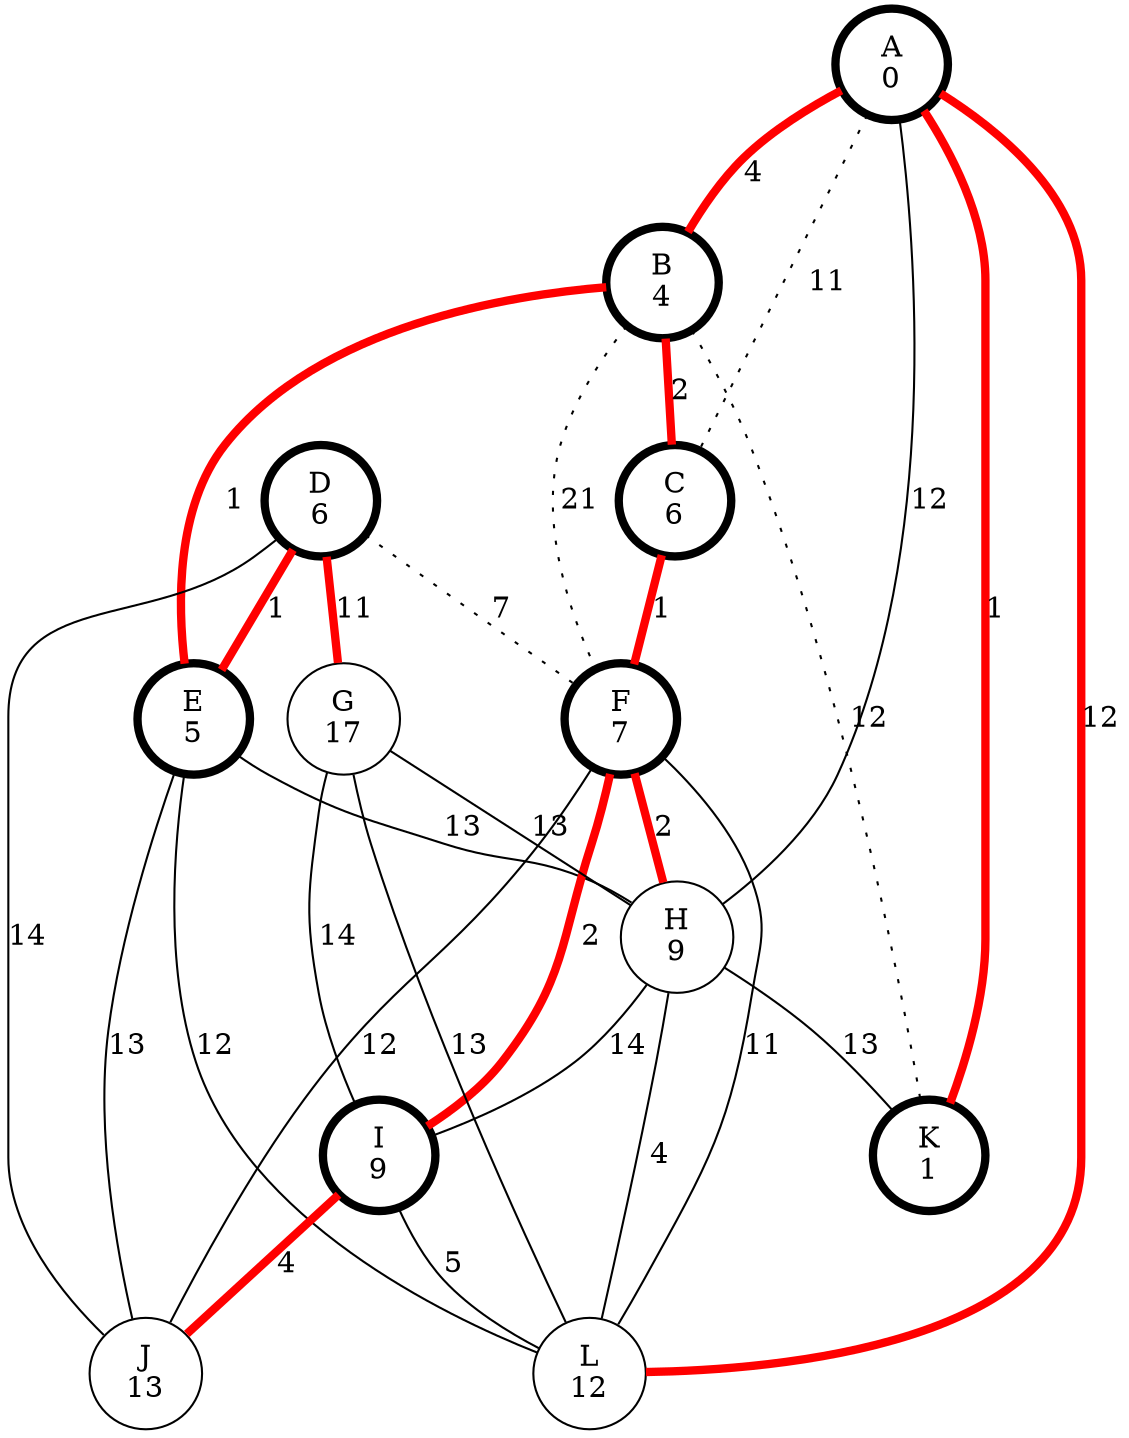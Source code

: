 graph {
  A [label="A\n0" penwidth=4];
  B [label="B\n4" penwidth=4];
  C [label="C\n6" penwidth=4];
  D [label="D\n6" penwidth=4];
  E [label="E\n5" penwidth=4];
  F [label="F\n7" penwidth=4];
  G [label="G\n17"];
  H [label="H\n9"];
  I [label="I\n9" penwidth=4];
  J [label="J\n13"];
  K [label="K\n1" penwidth=4];
  L [label="L\n12"];

  A -- C [label=11 style=dotted]
  A -- L [label=12 penwidth=4 color=red]
  A -- K [label=1 penwidth=4 color=red]
  A -- B [label=4 penwidth=4 color=red]
  A -- H [label=12]
  B -- C [label=2 penwidth=4 color=red]
  B -- F [label=21 style=dotted]
  B -- K [label=12 style=dotted]
  B -- E [label=1 penwidth=4 color=red]
  C -- F [label=1 penwidth=4 color=red]
  D -- F [label=7 style=dotted]
  D -- G [label=11 penwidth=4 color=red]
  D -- J [label=14]
  D -- E [label=1 penwidth=4 color=red]
  E -- L [label=12]
  E -- H [label=13]
  E -- J [label=13]
  F -- L [label=11]
  F -- I [label=2 penwidth=4 color=red]
  F -- H [label=2 penwidth=4 color=red]
  F -- J [label=12]
  G -- L [label=13]
  G -- I [label=14]
  G -- H [label=13]
  H -- L [label=4]
  H -- I [label=14]
  H -- K [label=13]
  I -- L [label=5]
  I -- J [label=4 penwidth=4 color=red]
}
